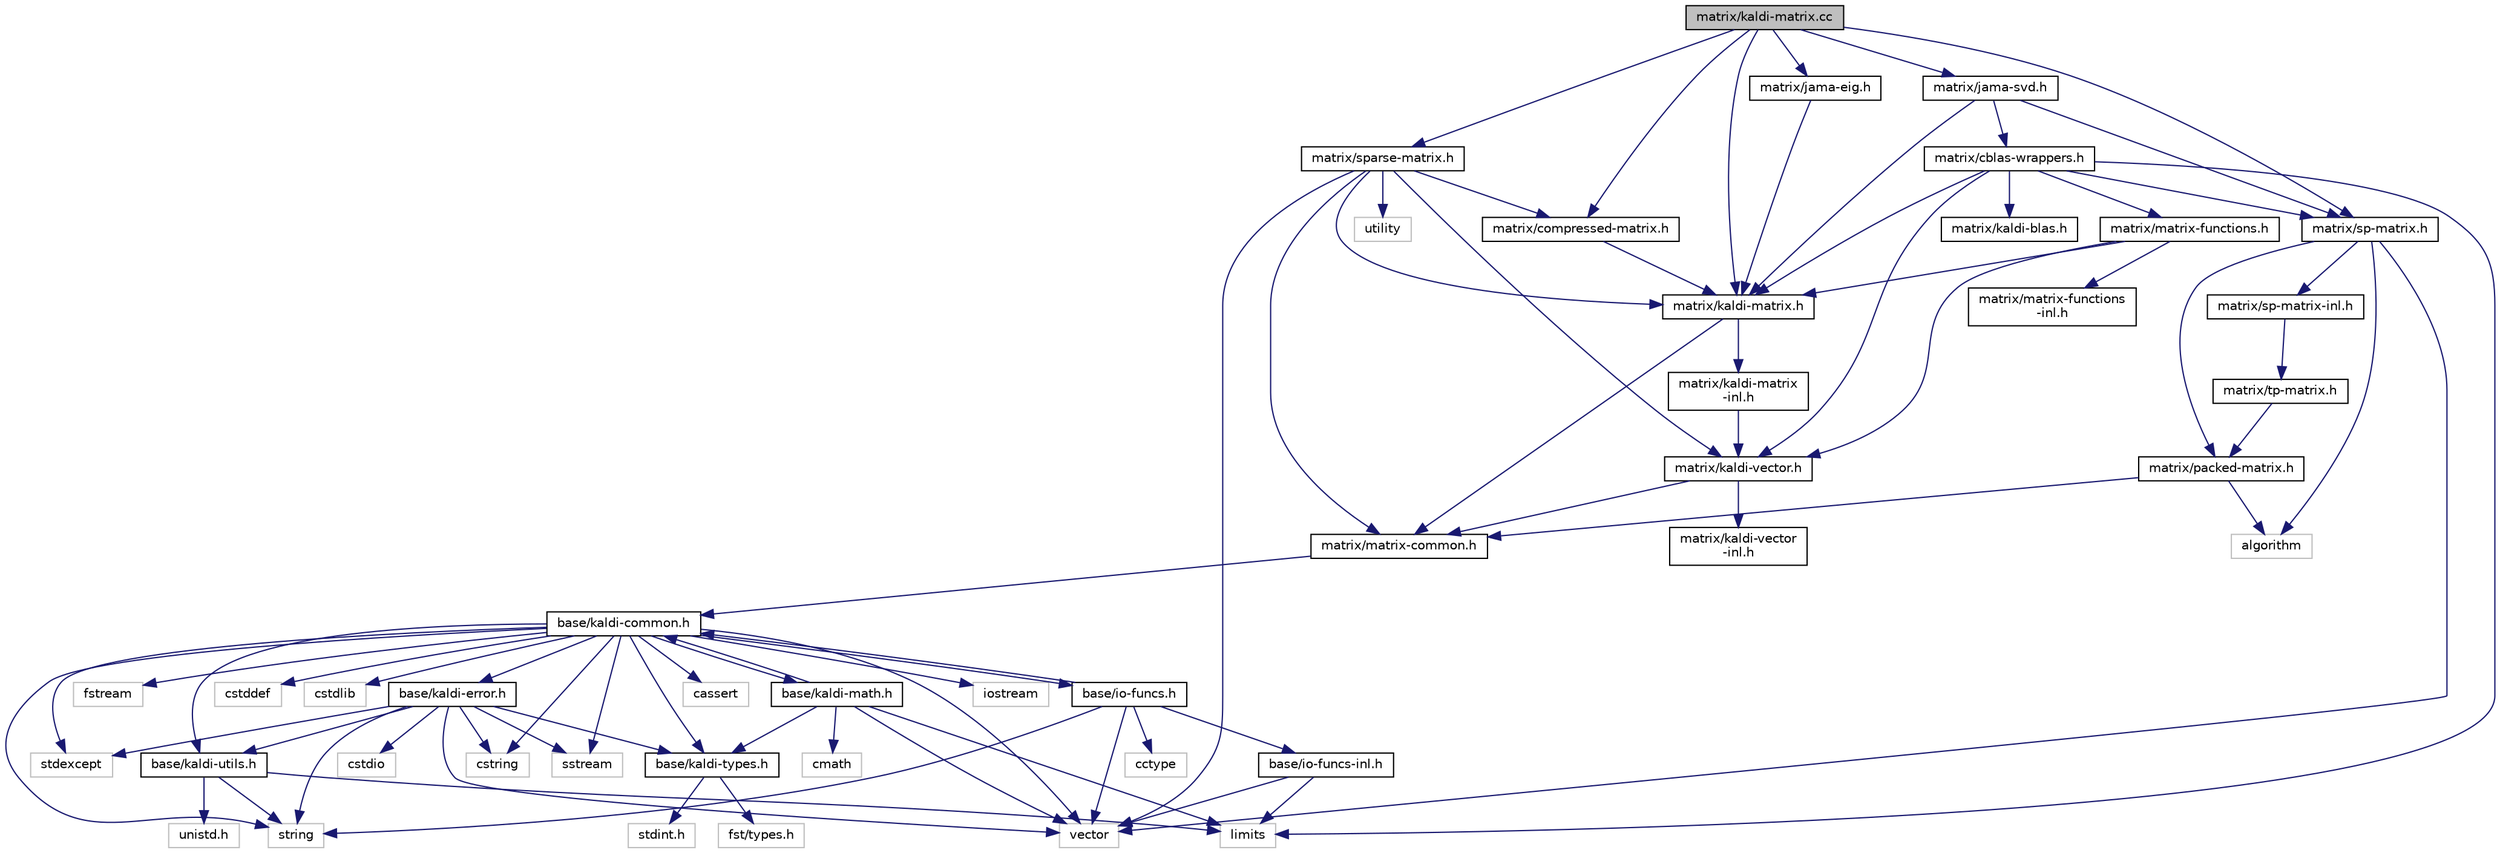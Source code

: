 digraph "matrix/kaldi-matrix.cc"
{
  edge [fontname="Helvetica",fontsize="10",labelfontname="Helvetica",labelfontsize="10"];
  node [fontname="Helvetica",fontsize="10",shape=record];
  Node0 [label="matrix/kaldi-matrix.cc",height=0.2,width=0.4,color="black", fillcolor="grey75", style="filled", fontcolor="black"];
  Node0 -> Node1 [color="midnightblue",fontsize="10",style="solid",fontname="Helvetica"];
  Node1 [label="matrix/kaldi-matrix.h",height=0.2,width=0.4,color="black", fillcolor="white", style="filled",URL="$kaldi-matrix_8h.html"];
  Node1 -> Node2 [color="midnightblue",fontsize="10",style="solid",fontname="Helvetica"];
  Node2 [label="matrix/matrix-common.h",height=0.2,width=0.4,color="black", fillcolor="white", style="filled",URL="$matrix-common_8h.html"];
  Node2 -> Node3 [color="midnightblue",fontsize="10",style="solid",fontname="Helvetica"];
  Node3 [label="base/kaldi-common.h",height=0.2,width=0.4,color="black", fillcolor="white", style="filled",URL="$kaldi-common_8h.html"];
  Node3 -> Node4 [color="midnightblue",fontsize="10",style="solid",fontname="Helvetica"];
  Node4 [label="cstddef",height=0.2,width=0.4,color="grey75", fillcolor="white", style="filled"];
  Node3 -> Node5 [color="midnightblue",fontsize="10",style="solid",fontname="Helvetica"];
  Node5 [label="cstdlib",height=0.2,width=0.4,color="grey75", fillcolor="white", style="filled"];
  Node3 -> Node6 [color="midnightblue",fontsize="10",style="solid",fontname="Helvetica"];
  Node6 [label="cstring",height=0.2,width=0.4,color="grey75", fillcolor="white", style="filled"];
  Node3 -> Node7 [color="midnightblue",fontsize="10",style="solid",fontname="Helvetica"];
  Node7 [label="string",height=0.2,width=0.4,color="grey75", fillcolor="white", style="filled"];
  Node3 -> Node8 [color="midnightblue",fontsize="10",style="solid",fontname="Helvetica"];
  Node8 [label="sstream",height=0.2,width=0.4,color="grey75", fillcolor="white", style="filled"];
  Node3 -> Node9 [color="midnightblue",fontsize="10",style="solid",fontname="Helvetica"];
  Node9 [label="stdexcept",height=0.2,width=0.4,color="grey75", fillcolor="white", style="filled"];
  Node3 -> Node10 [color="midnightblue",fontsize="10",style="solid",fontname="Helvetica"];
  Node10 [label="cassert",height=0.2,width=0.4,color="grey75", fillcolor="white", style="filled"];
  Node3 -> Node11 [color="midnightblue",fontsize="10",style="solid",fontname="Helvetica"];
  Node11 [label="vector",height=0.2,width=0.4,color="grey75", fillcolor="white", style="filled"];
  Node3 -> Node12 [color="midnightblue",fontsize="10",style="solid",fontname="Helvetica"];
  Node12 [label="iostream",height=0.2,width=0.4,color="grey75", fillcolor="white", style="filled"];
  Node3 -> Node13 [color="midnightblue",fontsize="10",style="solid",fontname="Helvetica"];
  Node13 [label="fstream",height=0.2,width=0.4,color="grey75", fillcolor="white", style="filled"];
  Node3 -> Node14 [color="midnightblue",fontsize="10",style="solid",fontname="Helvetica"];
  Node14 [label="base/kaldi-utils.h",height=0.2,width=0.4,color="black", fillcolor="white", style="filled",URL="$kaldi-utils_8h.html"];
  Node14 -> Node15 [color="midnightblue",fontsize="10",style="solid",fontname="Helvetica"];
  Node15 [label="unistd.h",height=0.2,width=0.4,color="grey75", fillcolor="white", style="filled"];
  Node14 -> Node16 [color="midnightblue",fontsize="10",style="solid",fontname="Helvetica"];
  Node16 [label="limits",height=0.2,width=0.4,color="grey75", fillcolor="white", style="filled"];
  Node14 -> Node7 [color="midnightblue",fontsize="10",style="solid",fontname="Helvetica"];
  Node3 -> Node17 [color="midnightblue",fontsize="10",style="solid",fontname="Helvetica"];
  Node17 [label="base/kaldi-error.h",height=0.2,width=0.4,color="black", fillcolor="white", style="filled",URL="$kaldi-error_8h.html"];
  Node17 -> Node18 [color="midnightblue",fontsize="10",style="solid",fontname="Helvetica"];
  Node18 [label="cstdio",height=0.2,width=0.4,color="grey75", fillcolor="white", style="filled"];
  Node17 -> Node6 [color="midnightblue",fontsize="10",style="solid",fontname="Helvetica"];
  Node17 -> Node8 [color="midnightblue",fontsize="10",style="solid",fontname="Helvetica"];
  Node17 -> Node9 [color="midnightblue",fontsize="10",style="solid",fontname="Helvetica"];
  Node17 -> Node7 [color="midnightblue",fontsize="10",style="solid",fontname="Helvetica"];
  Node17 -> Node11 [color="midnightblue",fontsize="10",style="solid",fontname="Helvetica"];
  Node17 -> Node19 [color="midnightblue",fontsize="10",style="solid",fontname="Helvetica"];
  Node19 [label="base/kaldi-types.h",height=0.2,width=0.4,color="black", fillcolor="white", style="filled",URL="$kaldi-types_8h.html"];
  Node19 -> Node20 [color="midnightblue",fontsize="10",style="solid",fontname="Helvetica"];
  Node20 [label="stdint.h",height=0.2,width=0.4,color="grey75", fillcolor="white", style="filled"];
  Node19 -> Node21 [color="midnightblue",fontsize="10",style="solid",fontname="Helvetica"];
  Node21 [label="fst/types.h",height=0.2,width=0.4,color="grey75", fillcolor="white", style="filled"];
  Node17 -> Node14 [color="midnightblue",fontsize="10",style="solid",fontname="Helvetica"];
  Node3 -> Node19 [color="midnightblue",fontsize="10",style="solid",fontname="Helvetica"];
  Node3 -> Node22 [color="midnightblue",fontsize="10",style="solid",fontname="Helvetica"];
  Node22 [label="base/io-funcs.h",height=0.2,width=0.4,color="black", fillcolor="white", style="filled",URL="$io-funcs_8h.html"];
  Node22 -> Node23 [color="midnightblue",fontsize="10",style="solid",fontname="Helvetica"];
  Node23 [label="cctype",height=0.2,width=0.4,color="grey75", fillcolor="white", style="filled"];
  Node22 -> Node11 [color="midnightblue",fontsize="10",style="solid",fontname="Helvetica"];
  Node22 -> Node7 [color="midnightblue",fontsize="10",style="solid",fontname="Helvetica"];
  Node22 -> Node3 [color="midnightblue",fontsize="10",style="solid",fontname="Helvetica"];
  Node22 -> Node24 [color="midnightblue",fontsize="10",style="solid",fontname="Helvetica"];
  Node24 [label="base/io-funcs-inl.h",height=0.2,width=0.4,color="black", fillcolor="white", style="filled",URL="$io-funcs-inl_8h.html"];
  Node24 -> Node16 [color="midnightblue",fontsize="10",style="solid",fontname="Helvetica"];
  Node24 -> Node11 [color="midnightblue",fontsize="10",style="solid",fontname="Helvetica"];
  Node3 -> Node25 [color="midnightblue",fontsize="10",style="solid",fontname="Helvetica"];
  Node25 [label="base/kaldi-math.h",height=0.2,width=0.4,color="black", fillcolor="white", style="filled",URL="$kaldi-math_8h.html"];
  Node25 -> Node26 [color="midnightblue",fontsize="10",style="solid",fontname="Helvetica"];
  Node26 [label="cmath",height=0.2,width=0.4,color="grey75", fillcolor="white", style="filled"];
  Node25 -> Node16 [color="midnightblue",fontsize="10",style="solid",fontname="Helvetica"];
  Node25 -> Node11 [color="midnightblue",fontsize="10",style="solid",fontname="Helvetica"];
  Node25 -> Node19 [color="midnightblue",fontsize="10",style="solid",fontname="Helvetica"];
  Node25 -> Node3 [color="midnightblue",fontsize="10",style="solid",fontname="Helvetica"];
  Node1 -> Node27 [color="midnightblue",fontsize="10",style="solid",fontname="Helvetica"];
  Node27 [label="matrix/kaldi-matrix\l-inl.h",height=0.2,width=0.4,color="black", fillcolor="white", style="filled",URL="$kaldi-matrix-inl_8h.html"];
  Node27 -> Node28 [color="midnightblue",fontsize="10",style="solid",fontname="Helvetica"];
  Node28 [label="matrix/kaldi-vector.h",height=0.2,width=0.4,color="black", fillcolor="white", style="filled",URL="$kaldi-vector_8h.html"];
  Node28 -> Node2 [color="midnightblue",fontsize="10",style="solid",fontname="Helvetica"];
  Node28 -> Node29 [color="midnightblue",fontsize="10",style="solid",fontname="Helvetica"];
  Node29 [label="matrix/kaldi-vector\l-inl.h",height=0.2,width=0.4,color="black", fillcolor="white", style="filled",URL="$kaldi-vector-inl_8h.html"];
  Node0 -> Node30 [color="midnightblue",fontsize="10",style="solid",fontname="Helvetica"];
  Node30 [label="matrix/sp-matrix.h",height=0.2,width=0.4,color="black", fillcolor="white", style="filled",URL="$sp-matrix_8h.html"];
  Node30 -> Node31 [color="midnightblue",fontsize="10",style="solid",fontname="Helvetica"];
  Node31 [label="algorithm",height=0.2,width=0.4,color="grey75", fillcolor="white", style="filled"];
  Node30 -> Node11 [color="midnightblue",fontsize="10",style="solid",fontname="Helvetica"];
  Node30 -> Node32 [color="midnightblue",fontsize="10",style="solid",fontname="Helvetica"];
  Node32 [label="matrix/packed-matrix.h",height=0.2,width=0.4,color="black", fillcolor="white", style="filled",URL="$packed-matrix_8h.html"];
  Node32 -> Node2 [color="midnightblue",fontsize="10",style="solid",fontname="Helvetica"];
  Node32 -> Node31 [color="midnightblue",fontsize="10",style="solid",fontname="Helvetica"];
  Node30 -> Node33 [color="midnightblue",fontsize="10",style="solid",fontname="Helvetica"];
  Node33 [label="matrix/sp-matrix-inl.h",height=0.2,width=0.4,color="black", fillcolor="white", style="filled",URL="$sp-matrix-inl_8h.html"];
  Node33 -> Node34 [color="midnightblue",fontsize="10",style="solid",fontname="Helvetica"];
  Node34 [label="matrix/tp-matrix.h",height=0.2,width=0.4,color="black", fillcolor="white", style="filled",URL="$tp-matrix_8h.html"];
  Node34 -> Node32 [color="midnightblue",fontsize="10",style="solid",fontname="Helvetica"];
  Node0 -> Node35 [color="midnightblue",fontsize="10",style="solid",fontname="Helvetica"];
  Node35 [label="matrix/jama-svd.h",height=0.2,width=0.4,color="black", fillcolor="white", style="filled",URL="$jama-svd_8h.html"];
  Node35 -> Node1 [color="midnightblue",fontsize="10",style="solid",fontname="Helvetica"];
  Node35 -> Node30 [color="midnightblue",fontsize="10",style="solid",fontname="Helvetica"];
  Node35 -> Node36 [color="midnightblue",fontsize="10",style="solid",fontname="Helvetica"];
  Node36 [label="matrix/cblas-wrappers.h",height=0.2,width=0.4,color="black", fillcolor="white", style="filled",URL="$cblas-wrappers_8h.html"];
  Node36 -> Node16 [color="midnightblue",fontsize="10",style="solid",fontname="Helvetica"];
  Node36 -> Node30 [color="midnightblue",fontsize="10",style="solid",fontname="Helvetica"];
  Node36 -> Node28 [color="midnightblue",fontsize="10",style="solid",fontname="Helvetica"];
  Node36 -> Node1 [color="midnightblue",fontsize="10",style="solid",fontname="Helvetica"];
  Node36 -> Node37 [color="midnightblue",fontsize="10",style="solid",fontname="Helvetica"];
  Node37 [label="matrix/matrix-functions.h",height=0.2,width=0.4,color="black", fillcolor="white", style="filled",URL="$matrix-functions_8h.html"];
  Node37 -> Node28 [color="midnightblue",fontsize="10",style="solid",fontname="Helvetica"];
  Node37 -> Node1 [color="midnightblue",fontsize="10",style="solid",fontname="Helvetica"];
  Node37 -> Node38 [color="midnightblue",fontsize="10",style="solid",fontname="Helvetica"];
  Node38 [label="matrix/matrix-functions\l-inl.h",height=0.2,width=0.4,color="black", fillcolor="white", style="filled",URL="$matrix-functions-inl_8h.html"];
  Node36 -> Node39 [color="midnightblue",fontsize="10",style="solid",fontname="Helvetica"];
  Node39 [label="matrix/kaldi-blas.h",height=0.2,width=0.4,color="black", fillcolor="white", style="filled",URL="$kaldi-blas_8h.html"];
  Node0 -> Node40 [color="midnightblue",fontsize="10",style="solid",fontname="Helvetica"];
  Node40 [label="matrix/jama-eig.h",height=0.2,width=0.4,color="black", fillcolor="white", style="filled",URL="$jama-eig_8h.html"];
  Node40 -> Node1 [color="midnightblue",fontsize="10",style="solid",fontname="Helvetica"];
  Node0 -> Node41 [color="midnightblue",fontsize="10",style="solid",fontname="Helvetica"];
  Node41 [label="matrix/compressed-matrix.h",height=0.2,width=0.4,color="black", fillcolor="white", style="filled",URL="$compressed-matrix_8h.html"];
  Node41 -> Node1 [color="midnightblue",fontsize="10",style="solid",fontname="Helvetica"];
  Node0 -> Node42 [color="midnightblue",fontsize="10",style="solid",fontname="Helvetica"];
  Node42 [label="matrix/sparse-matrix.h",height=0.2,width=0.4,color="black", fillcolor="white", style="filled",URL="$sparse-matrix_8h.html"];
  Node42 -> Node43 [color="midnightblue",fontsize="10",style="solid",fontname="Helvetica"];
  Node43 [label="utility",height=0.2,width=0.4,color="grey75", fillcolor="white", style="filled"];
  Node42 -> Node11 [color="midnightblue",fontsize="10",style="solid",fontname="Helvetica"];
  Node42 -> Node2 [color="midnightblue",fontsize="10",style="solid",fontname="Helvetica"];
  Node42 -> Node1 [color="midnightblue",fontsize="10",style="solid",fontname="Helvetica"];
  Node42 -> Node28 [color="midnightblue",fontsize="10",style="solid",fontname="Helvetica"];
  Node42 -> Node41 [color="midnightblue",fontsize="10",style="solid",fontname="Helvetica"];
}
